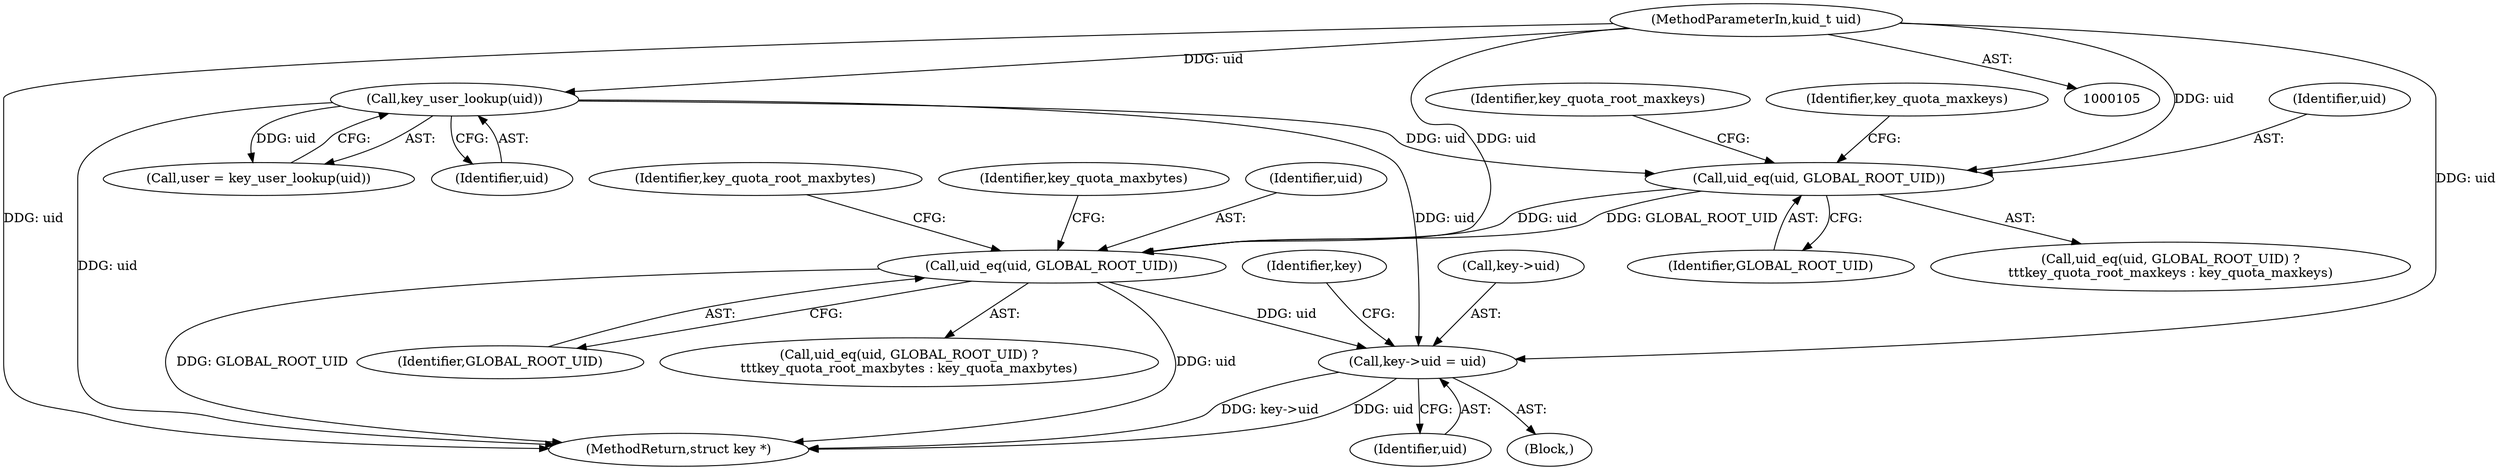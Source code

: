 digraph "0_linux_237bbd29f7a049d310d907f4b2716a7feef9abf3@pointer" {
"1000332" [label="(Call,key->uid = uid)"];
"1000170" [label="(Call,key_user_lookup(uid))"];
"1000108" [label="(MethodParameterIn,kuid_t uid)"];
"1000195" [label="(Call,uid_eq(uid, GLOBAL_ROOT_UID))"];
"1000186" [label="(Call,uid_eq(uid, GLOBAL_ROOT_UID))"];
"1000185" [label="(Call,uid_eq(uid, GLOBAL_ROOT_UID) ?\n\t\t\tkey_quota_root_maxkeys : key_quota_maxkeys)"];
"1000198" [label="(Identifier,key_quota_root_maxbytes)"];
"1000197" [label="(Identifier,GLOBAL_ROOT_UID)"];
"1000187" [label="(Identifier,uid)"];
"1000194" [label="(Call,uid_eq(uid, GLOBAL_ROOT_UID) ?\n\t\t\tkey_quota_root_maxbytes : key_quota_maxbytes)"];
"1000108" [label="(MethodParameterIn,kuid_t uid)"];
"1000199" [label="(Identifier,key_quota_maxbytes)"];
"1000189" [label="(Identifier,key_quota_root_maxkeys)"];
"1000170" [label="(Call,key_user_lookup(uid))"];
"1000339" [label="(Identifier,key)"];
"1000168" [label="(Call,user = key_user_lookup(uid))"];
"1000188" [label="(Identifier,GLOBAL_ROOT_UID)"];
"1000196" [label="(Identifier,uid)"];
"1000190" [label="(Identifier,key_quota_maxkeys)"];
"1000195" [label="(Call,uid_eq(uid, GLOBAL_ROOT_UID))"];
"1000186" [label="(Call,uid_eq(uid, GLOBAL_ROOT_UID))"];
"1000114" [label="(Block,)"];
"1000505" [label="(MethodReturn,struct key *)"];
"1000336" [label="(Identifier,uid)"];
"1000332" [label="(Call,key->uid = uid)"];
"1000171" [label="(Identifier,uid)"];
"1000333" [label="(Call,key->uid)"];
"1000332" -> "1000114"  [label="AST: "];
"1000332" -> "1000336"  [label="CFG: "];
"1000333" -> "1000332"  [label="AST: "];
"1000336" -> "1000332"  [label="AST: "];
"1000339" -> "1000332"  [label="CFG: "];
"1000332" -> "1000505"  [label="DDG: key->uid"];
"1000332" -> "1000505"  [label="DDG: uid"];
"1000170" -> "1000332"  [label="DDG: uid"];
"1000195" -> "1000332"  [label="DDG: uid"];
"1000108" -> "1000332"  [label="DDG: uid"];
"1000170" -> "1000168"  [label="AST: "];
"1000170" -> "1000171"  [label="CFG: "];
"1000171" -> "1000170"  [label="AST: "];
"1000168" -> "1000170"  [label="CFG: "];
"1000170" -> "1000505"  [label="DDG: uid"];
"1000170" -> "1000168"  [label="DDG: uid"];
"1000108" -> "1000170"  [label="DDG: uid"];
"1000170" -> "1000186"  [label="DDG: uid"];
"1000108" -> "1000105"  [label="AST: "];
"1000108" -> "1000505"  [label="DDG: uid"];
"1000108" -> "1000186"  [label="DDG: uid"];
"1000108" -> "1000195"  [label="DDG: uid"];
"1000195" -> "1000194"  [label="AST: "];
"1000195" -> "1000197"  [label="CFG: "];
"1000196" -> "1000195"  [label="AST: "];
"1000197" -> "1000195"  [label="AST: "];
"1000198" -> "1000195"  [label="CFG: "];
"1000199" -> "1000195"  [label="CFG: "];
"1000195" -> "1000505"  [label="DDG: GLOBAL_ROOT_UID"];
"1000195" -> "1000505"  [label="DDG: uid"];
"1000186" -> "1000195"  [label="DDG: uid"];
"1000186" -> "1000195"  [label="DDG: GLOBAL_ROOT_UID"];
"1000186" -> "1000185"  [label="AST: "];
"1000186" -> "1000188"  [label="CFG: "];
"1000187" -> "1000186"  [label="AST: "];
"1000188" -> "1000186"  [label="AST: "];
"1000189" -> "1000186"  [label="CFG: "];
"1000190" -> "1000186"  [label="CFG: "];
}
